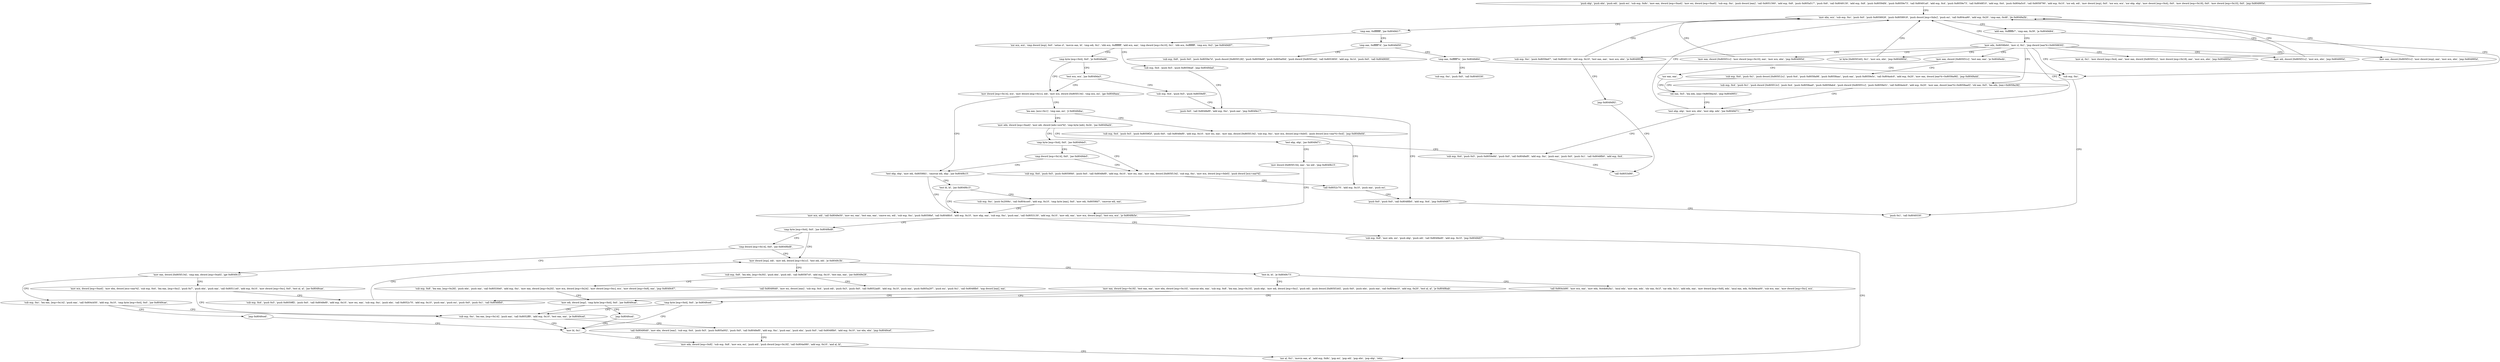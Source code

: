 digraph "func" {
"134518928" [label = "'push ebp', 'push ebx', 'push edi', 'push esi', 'sub esp, 0x8c', 'mov eax, dword [esp+0xa4]', 'mov esi, dword [esp+0xa0]', 'sub esp, 0xc', 'push dword [eax]', 'call 0x8051560', 'add esp, 0x8', 'push 0x805a517', 'push 0x6', 'call 0x8049130', 'add esp, 0x8', 'push 0x8059df4', 'push 0x8059e73', 'call 0x80491a0', 'add esp, 0x4', 'push 0x8059e73', 'call 0x8048f10', 'add esp, 0x4', 'push 0x804a5c0', 'call 0x8058790', 'add esp, 0x10', 'xor edi, edi', 'mov dword [esp], 0x0', 'xor ecx, ecx', 'xor ebp, ebp', 'mov dword [esp+0x4], 0x0', 'mov dword [esp+0x18], 0x0', 'mov dword [esp+0x10], 0x0', 'jmp 0x804995d', " ]
"134519133" [label = "'mov ebx, ecx', 'sub esp, 0xc', 'push 0x0', 'push 0x8058928', 'push 0x8058918', 'push dword [esp+0xbc]', 'push esi', 'call 0x804ca90', 'add esp, 0x20', 'cmp eax, 0x48', 'jle 0x8049a5b', " ]
"134519387" [label = "'cmp eax, 0xffffffff', 'jne 0x8049d17', " ]
"134519175" [label = "'add eax, 0xffffffb7', 'cmp eax, 0x39', 'ja 0x8049d64', " ]
"134520087" [label = "'cmp eax, 0xffffff7d', 'jne 0x8049d50', " ]
"134519396" [label = "'xor ecx, ecx', 'cmp dword [esp], 0x0', 'setne cl', 'movzx eax, bl', 'cmp edi, 0x1', 'sbb ecx, 0xffffffff', 'add ecx, eax', 'cmp dword [esp+0x10], 0x1', 'sbb ecx, 0xffffffff', 'cmp ecx, 0x2', 'jae 0x8049d97', " ]
"134520164" [label = "'sub esp, 0xc', " ]
"134519187" [label = "'mov edx, 0x8058b64', 'mov cl, 0x1', 'jmp dword [eax*4+0x8058830]', " ]
"134520144" [label = "'cmp eax, 0xffffff7e', 'jne 0x8049d64', " ]
"134520094" [label = "'sub esp, 0x8', 'push 0x0', 'push 0x8059e7d', 'push dword [0x805f128]', 'push 0x8059e6f', 'push 0x805a00d', 'push dword [0x805f1a4]', 'call 0x8053850', 'add esp, 0x14', 'push 0x0', 'call 0x8049000', " ]
"134520215" [label = "'sub esp, 0x4', 'push 0x5', 'push 0x8059eaf', 'jmp 0x8049dad', " ]
"134519433" [label = "'cmp byte [esp+0x4], 0x0', 'je 0x8049a98', " ]
"134520167" [label = "'push 0x1', 'call 0x8049330', " ]
"134519063" [label = "'sub esp, 0x4', 'push 0x1', 'push dword [0x805f12c]', 'push 0x4', 'push 0x8058aa0', 'push 0x8058ab4', 'push dword [0x805f31c]', 'push 0x8059e51', 'call 0x804a4c0', 'add esp, 0x20', 'mov eax, dword [eax*4+0x8058aa0]', 'shl eax, 0x5', 'lea edx, [eax+0x8058a38]', " ]
"134519121" [label = "'test ebp, ebp', 'mov ecx, ebx', 'mov ebp, edx', 'jne 0x8049d71', " ]
"134519201" [label = "'mov eax, dword [0x805f31c]', 'test eax, eax', 'je 0x8049a4b', " ]
"134519260" [label = "'mov eax, dword [0x805f31c]', 'mov dword [esp+0x10], eax', 'mov ecx, ebx', 'jmp 0x804995d', " ]
"134519276" [label = "'or byte [0x805f1b0], 0x1', 'mov ecx, ebx', 'jmp 0x804995d', " ]
"134519290" [label = "'mov al, 0x1', 'mov dword [esp+0x4], eax', 'mov eax, dword [0x805f31c]', 'mov dword [esp+0x18], eax', 'mov ecx, ebx', 'jmp 0x804995d', " ]
"134519312" [label = "'sub esp, 0xc', 'push 0x8059e67', 'call 0x8049110', 'add esp, 0x10', 'test eax, eax', 'mov ecx, ebx', 'je 0x804995d', " ]
"134519343" [label = "'mov edi, dword [0x805f31c]', 'mov ecx, ebx', 'jmp 0x804995d', " ]
"134519356" [label = "'mov eax, dword [0x805f31c]', 'mov dword [esp], eax', 'mov ecx, ebx', 'jmp 0x804995d', " ]
"134520151" [label = "'sub esp, 0xc', 'push 0x0', 'call 0x8049330', " ]
"134520237" [label = "'push 0x0', 'call 0x8048ef0', 'add esp, 0xc', 'push eax', 'jmp 0x8049e17', " ]
"134519448" [label = "'mov dword [esp+0x14], ecx', 'mov dword [esp+0x1c], edi', 'mov ecx, dword [0x805f134]', 'cmp ecx, esi', 'jge 0x8049aea', " ]
"134519440" [label = "'test ecx, ecx', 'jne 0x8049da3', " ]
"134520177" [label = "'sub esp, 0x4', 'push 0x5', 'push 0x8059e8d', 'push 0x0', 'call 0x8048ef0', 'add esp, 0xc', 'push eax', 'push 0x0', 'push 0x1', 'call 0x8048fb0', 'add esp, 0x4', " ]
"134519371" [label = "'xor eax, eax', " ]
"134519214" [label = "'sub esp, 0x4', 'push 0x1', 'push dword [0x805f12c]', 'push 0x4', 'push 0x8058a98', 'push 0x8058aac', 'push eax', 'push 0x8059e5c', 'call 0x804a4c0', 'add esp, 0x20', 'mov eax, dword [eax*4+0x8058a98]', 'jmp 0x8049a4d', " ]
"134519338" [label = "'jmp 0x8049d92', " ]
"134520343" [label = "'push 0x0', 'push 0x0', 'call 0x8048fb0', 'add esp, 0x4', 'jmp 0x8049d67', " ]
"134519530" [label = "'test ebp, ebp', 'mov edi, 0x8059fd1', 'cmovne edi, ebp', 'jne 0x8049b15', " ]
"134519466" [label = "'lea eax, [ecx+0x1]', 'cmp eax, esi', 'jl 0x8049dba', " ]
"134520227" [label = "'sub esp, 0x4', 'push 0x5', 'push 0x8059ef0', " ]
"134520210" [label = "'call 0x8053d90', " ]
"134519373" [label = "'shl eax, 0x5', 'lea edx, [eax+0x8058ac4]', 'jmp 0x8049951', " ]
"134519573" [label = "'mov ecx, edi', 'call 0x8049e50', 'mov esi, eax', 'test eax, eax', 'cmove esi, edi', 'sub esp, 0xc', 'push 0x8059fef', 'call 0x8048fc0', 'add esp, 0x10', 'mov ebp, eax', 'sub esp, 0xc', 'push eax', 'call 0x8053130', 'add esp, 0x10', 'mov edi, eax', 'mov ecx, dword [esp]', 'test ecx, ecx', 'je 0x8049b5e', " ]
"134519542" [label = "'test bl, bl', 'jne 0x8049b15', " ]
"134520250" [label = "'sub esp, 0x4', 'push 0x5', 'push 0x8059f2f', 'push 0x0', 'call 0x8048ef0', 'add esp, 0x10', 'mov esi, eax', 'mov eax, dword [0x805f134]', 'sub esp, 0xc', 'mov ecx, dword [esp+0xb0]', 'push dword [ecx+eax*4+0x4]', 'jmp 0x8049e0d', " ]
"134519477" [label = "'mov edx, dword [esp+0xa4]', 'mov edi, dword [edx+ecx*4]', 'cmp byte [edi], 0x2b', 'jne 0x8049ad4', " ]
"134519646" [label = "'cmp byte [esp+0x4], 0x0', 'jne 0x8049bd8', " ]
"134519626" [label = "'sub esp, 0x8', 'mov edx, esi', 'push ebp', 'push edi', 'call 0x8049ed0', 'add esp, 0x10', 'jmp 0x8049d07', " ]
"134519546" [label = "'sub esp, 0xc', 'push 0x2006c', 'call 0x804cce0', 'add esp, 0x10', 'cmp byte [eax], 0x0', 'mov edi, 0x8059fd7', 'cmovne edi, eax', " ]
"134520333" [label = "'call 0x8052c70', 'add esp, 0x10', 'push eax', 'push esi', " ]
"134519508" [label = "'cmp byte [esp+0x4], 0x0', 'jne 0x8049de5', " ]
"134519492" [label = "'test ebp, ebp', 'jne 0x8049d71', " ]
"134519768" [label = "'mov dword [esp], edi', 'mov edi, dword [esp+0x1c]', 'test edi, edi', 'je 0x8049c3b', " ]
"134519653" [label = "'cmp dword [esp+0x14], 0x0', 'jne 0x8049bd8', " ]
"134520071" [label = "'xor al, 0x1', 'movzx eax, al', 'add esp, 0x8c', 'pop esi', 'pop edi', 'pop ebx', 'pop ebp', 'retn', " ]
"134520293" [label = "'sub esp, 0x4', 'push 0x5', 'push 0x8059f40', 'push 0x0', 'call 0x8048ef0', 'add esp, 0x10', 'mov esi, eax', 'mov eax, dword [0x805f134]', 'sub esp, 0xc', 'mov ecx, dword [esp+0xb0]', 'push dword [ecx+eax*4]', " ]
"134519519" [label = "'cmp dword [esp+0x14], 0x0', 'jne 0x8049de5', " ]
"134519500" [label = "'mov dword [0x805f134], eax', 'inc edi', 'jmp 0x8049b15', " ]
"134519867" [label = "'test bl, bl', 'je 0x8049c73', " ]
"134519779" [label = "'sub esp, 0x8', 'lea ebx, [esp+0x30]', 'push ebx', 'push edi', 'call 0x80587c0', 'add esp, 0x10', 'test eax, eax', 'jne 0x8049e28', " ]
"134519660" [label = "'mov eax, dword [0x805f134]', 'cmp eax, dword [esp+0xa0]', 'jge 0x8049c1f', " ]
"134519923" [label = "'mov eax, dword [esp+0x18]', 'test eax, eax', 'mov ebx, dword [esp+0x10]', 'cmovne ebx, eax', 'sub esp, 0x8', 'lea eax, [esp+0x10]', 'push ebp', 'mov edi, dword [esp+0xc]', 'push edi', 'push dword [0x805f1b0]', 'push 0x0', 'push ebx', 'push eax', 'call 0x804ee10', 'add esp, 0x20', 'test al, al', 'je 0x8049bab', " ]
"134519871" [label = "'call 0x804cb90', 'mov ecx, eax', 'mov edx, 0x44b82fa1', 'imul edx', 'mov eax, edx', 'shr eax, 0x1f', 'sar edx, 0x1c', 'add edx, eax', 'mov dword [esp+0x8], edx', 'imul eax, edx, 0x3b9aca00', 'sub ecx, eax', 'mov dword [esp+0xc], ecx', " ]
"134520360" [label = "'call 0x80490d0', 'mov esi, dword [eax]', 'sub esp, 0x4', 'push edi', 'push 0x3', 'push 0x0', 'call 0x8052ad0', 'add esp, 0x10', 'push eax', 'push 0x805a297', 'push esi', 'push 0x1', 'call 0x8048fb0', 'nop dword [eax], eax', " ]
"134519804" [label = "'sub esp, 0x8', 'lea eax, [esp+0x28]', 'push ebx', 'push eax', 'call 0x80530e0', 'add esp, 0xc', 'mov eax, dword [esp+0x20]', 'mov ecx, dword [esp+0x24]', 'mov dword [esp+0xc], ecx', 'mov dword [esp+0x8], eax', 'jmp 0x8049c67', " ]
"134519839" [label = "'sub esp, 0xc', 'lea eax, [esp+0x14]', 'push eax', 'call 0x804cb50', 'add esp, 0x10', 'cmp byte [esp+0x4], 0x0', 'jne 0x8049cae', " ]
"134519678" [label = "'mov ecx, dword [esp+0xa4]', 'mov ebx, dword [ecx+eax*4]', 'sub esp, 0x4', 'lea eax, [esp+0xc]', 'push 0x7', 'push ebx', 'push eax', 'call 0x80511e0', 'add esp, 0x10', 'mov dword [esp+0xc], 0x0', 'test al, al', 'jne 0x8049cae', " ]
"134519723" [label = "'sub esp, 0x4', 'push 0x5', 'push 0x8059ff2', 'push 0x0', 'call 0x8048ef0', 'add esp, 0x10', 'mov esi, eax', 'sub esp, 0xc', 'push ebx', 'call 0x8052c70', 'add esp, 0x10', 'push eax', 'push esi', 'push 0x0', 'push 0x1', 'call 0x8048fb0', " ]
"134519975" [label = "'cmp byte [esp+0x4], 0x0', 'je 0x8049ced', " ]
"134519911" [label = "'mov edi, dword [esp]', 'cmp byte [esp+0x4], 0x0', 'jne 0x8049cae', " ]
"134519982" [label = "'sub esp, 0xc', 'lea eax, [esp+0x14]', 'push eax', 'call 0x8052ff0', 'add esp, 0x10', 'test eax, eax', 'je 0x8049ced', " ]
"134519862" [label = "'jmp 0x8049ced', " ]
"134520045" [label = "'mov bl, 0x1', " ]
"134520002" [label = "'call 0x80490d0', 'mov ebx, dword [eax]', 'sub esp, 0x4', 'push 0x5', 'push 0x805a002', 'push 0x0', 'call 0x8048ef0', 'add esp, 0xc', 'push eax', 'push ebx', 'push 0x0', 'call 0x8048fb0', 'add esp, 0x10', 'xor ebx, ebx', 'jmp 0x8049cef', " ]
"134519921" [label = "'jmp 0x8049ced', " ]
"134520047" [label = "'mov edx, dword [esp+0x8]', 'sub esp, 0x8', 'mov ecx, esi', 'push edi', 'push dword [esp+0x18]', 'call 0x804a080', 'add esp, 0x10', 'and al, bl', " ]
"134518928" -> "134519133" [ label = "CFG" ]
"134519133" -> "134519387" [ label = "CFG" ]
"134519133" -> "134519175" [ label = "CFG" ]
"134519387" -> "134520087" [ label = "CFG" ]
"134519387" -> "134519396" [ label = "CFG" ]
"134519175" -> "134520164" [ label = "CFG" ]
"134519175" -> "134519187" [ label = "CFG" ]
"134520087" -> "134520144" [ label = "CFG" ]
"134520087" -> "134520094" [ label = "CFG" ]
"134519396" -> "134520215" [ label = "CFG" ]
"134519396" -> "134519433" [ label = "CFG" ]
"134520164" -> "134520167" [ label = "CFG" ]
"134519187" -> "134519063" [ label = "CFG" ]
"134519187" -> "134519121" [ label = "CFG" ]
"134519187" -> "134519133" [ label = "CFG" ]
"134519187" -> "134519201" [ label = "CFG" ]
"134519187" -> "134519260" [ label = "CFG" ]
"134519187" -> "134519276" [ label = "CFG" ]
"134519187" -> "134519290" [ label = "CFG" ]
"134519187" -> "134519312" [ label = "CFG" ]
"134519187" -> "134519343" [ label = "CFG" ]
"134519187" -> "134519356" [ label = "CFG" ]
"134519187" -> "134520164" [ label = "CFG" ]
"134520144" -> "134520164" [ label = "CFG" ]
"134520144" -> "134520151" [ label = "CFG" ]
"134520215" -> "134520237" [ label = "CFG" ]
"134519433" -> "134519448" [ label = "CFG" ]
"134519433" -> "134519440" [ label = "CFG" ]
"134519063" -> "134519121" [ label = "CFG" ]
"134519121" -> "134520177" [ label = "CFG" ]
"134519121" -> "134519133" [ label = "CFG" ]
"134519201" -> "134519371" [ label = "CFG" ]
"134519201" -> "134519214" [ label = "CFG" ]
"134519260" -> "134519133" [ label = "CFG" ]
"134519276" -> "134519133" [ label = "CFG" ]
"134519290" -> "134519133" [ label = "CFG" ]
"134519312" -> "134519133" [ label = "CFG" ]
"134519312" -> "134519338" [ label = "CFG" ]
"134519343" -> "134519133" [ label = "CFG" ]
"134519356" -> "134519133" [ label = "CFG" ]
"134520237" -> "134520343" [ label = "CFG" ]
"134519448" -> "134519530" [ label = "CFG" ]
"134519448" -> "134519466" [ label = "CFG" ]
"134519440" -> "134520227" [ label = "CFG" ]
"134519440" -> "134519448" [ label = "CFG" ]
"134520177" -> "134520210" [ label = "CFG" ]
"134519371" -> "134519373" [ label = "CFG" ]
"134519214" -> "134519373" [ label = "CFG" ]
"134519338" -> "134520210" [ label = "CFG" ]
"134520343" -> "134520167" [ label = "CFG" ]
"134519530" -> "134519573" [ label = "CFG" ]
"134519530" -> "134519542" [ label = "CFG" ]
"134519466" -> "134520250" [ label = "CFG" ]
"134519466" -> "134519477" [ label = "CFG" ]
"134520227" -> "134520237" [ label = "CFG" ]
"134519373" -> "134519121" [ label = "CFG" ]
"134519573" -> "134519646" [ label = "CFG" ]
"134519573" -> "134519626" [ label = "CFG" ]
"134519542" -> "134519573" [ label = "CFG" ]
"134519542" -> "134519546" [ label = "CFG" ]
"134520250" -> "134520333" [ label = "CFG" ]
"134519477" -> "134519508" [ label = "CFG" ]
"134519477" -> "134519492" [ label = "CFG" ]
"134519646" -> "134519768" [ label = "CFG" ]
"134519646" -> "134519653" [ label = "CFG" ]
"134519626" -> "134520071" [ label = "CFG" ]
"134519546" -> "134519573" [ label = "CFG" ]
"134520333" -> "134520343" [ label = "CFG" ]
"134519508" -> "134520293" [ label = "CFG" ]
"134519508" -> "134519519" [ label = "CFG" ]
"134519492" -> "134520177" [ label = "CFG" ]
"134519492" -> "134519500" [ label = "CFG" ]
"134519768" -> "134519867" [ label = "CFG" ]
"134519768" -> "134519779" [ label = "CFG" ]
"134519653" -> "134519768" [ label = "CFG" ]
"134519653" -> "134519660" [ label = "CFG" ]
"134520293" -> "134520333" [ label = "CFG" ]
"134519519" -> "134520293" [ label = "CFG" ]
"134519519" -> "134519530" [ label = "CFG" ]
"134519500" -> "134519573" [ label = "CFG" ]
"134519867" -> "134519923" [ label = "CFG" ]
"134519867" -> "134519871" [ label = "CFG" ]
"134519779" -> "134520360" [ label = "CFG" ]
"134519779" -> "134519804" [ label = "CFG" ]
"134519660" -> "134519839" [ label = "CFG" ]
"134519660" -> "134519678" [ label = "CFG" ]
"134519923" -> "134519723" [ label = "CFG" ]
"134519923" -> "134519975" [ label = "CFG" ]
"134519871" -> "134519911" [ label = "CFG" ]
"134519804" -> "134519911" [ label = "CFG" ]
"134519839" -> "134519982" [ label = "CFG" ]
"134519839" -> "134519862" [ label = "CFG" ]
"134519678" -> "134519982" [ label = "CFG" ]
"134519678" -> "134519723" [ label = "CFG" ]
"134519723" -> "134519768" [ label = "CFG" ]
"134519975" -> "134520045" [ label = "CFG" ]
"134519975" -> "134519982" [ label = "CFG" ]
"134519911" -> "134519982" [ label = "CFG" ]
"134519911" -> "134519921" [ label = "CFG" ]
"134519982" -> "134520045" [ label = "CFG" ]
"134519982" -> "134520002" [ label = "CFG" ]
"134519862" -> "134520045" [ label = "CFG" ]
"134520045" -> "134520047" [ label = "CFG" ]
"134520002" -> "134520047" [ label = "CFG" ]
"134519921" -> "134520045" [ label = "CFG" ]
"134520047" -> "134520071" [ label = "CFG" ]
}
